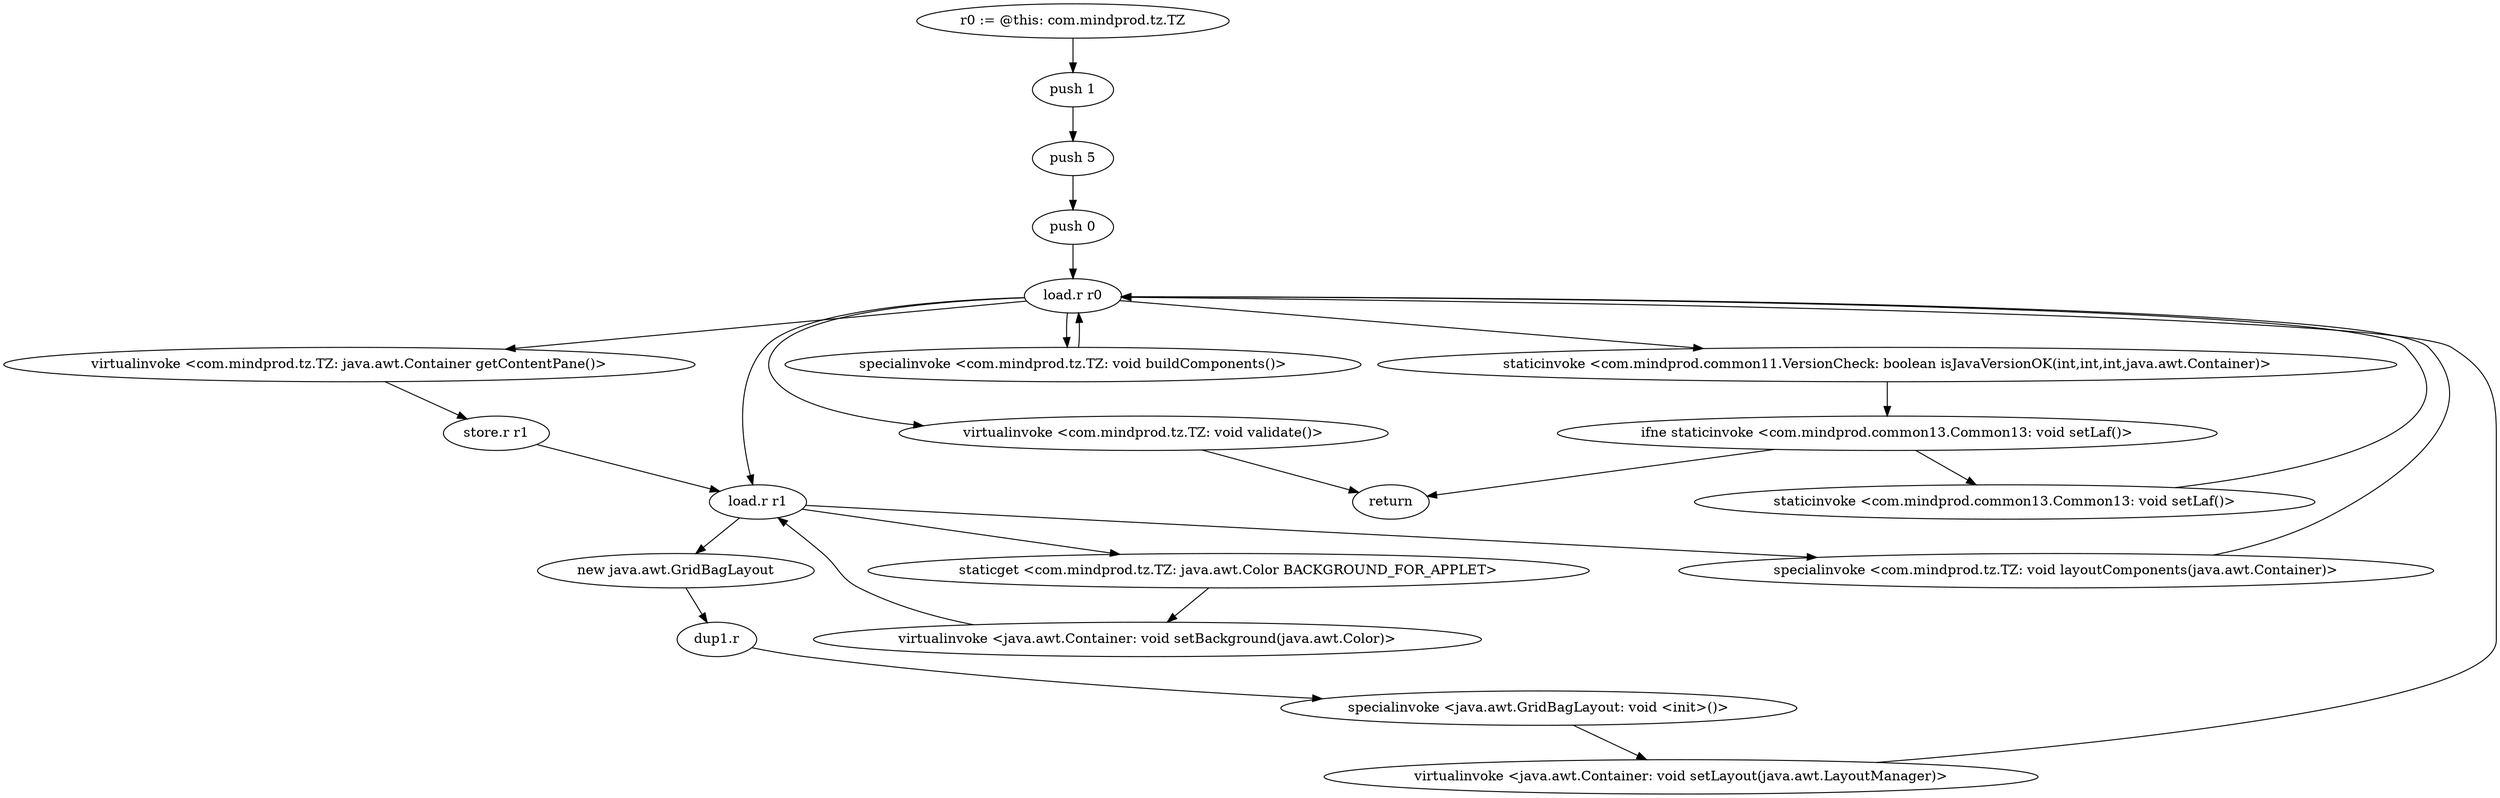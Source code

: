 digraph "" {
    "r0 := @this: com.mindprod.tz.TZ"
    "push 1"
    "r0 := @this: com.mindprod.tz.TZ"->"push 1";
    "push 5"
    "push 1"->"push 5";
    "push 0"
    "push 5"->"push 0";
    "load.r r0"
    "push 0"->"load.r r0";
    "staticinvoke <com.mindprod.common11.VersionCheck: boolean isJavaVersionOK(int,int,int,java.awt.Container)>"
    "load.r r0"->"staticinvoke <com.mindprod.common11.VersionCheck: boolean isJavaVersionOK(int,int,int,java.awt.Container)>";
    "ifne staticinvoke <com.mindprod.common13.Common13: void setLaf()>"
    "staticinvoke <com.mindprod.common11.VersionCheck: boolean isJavaVersionOK(int,int,int,java.awt.Container)>"->"ifne staticinvoke <com.mindprod.common13.Common13: void setLaf()>";
    "return"
    "ifne staticinvoke <com.mindprod.common13.Common13: void setLaf()>"->"return";
    "staticinvoke <com.mindprod.common13.Common13: void setLaf()>"
    "ifne staticinvoke <com.mindprod.common13.Common13: void setLaf()>"->"staticinvoke <com.mindprod.common13.Common13: void setLaf()>";
    "staticinvoke <com.mindprod.common13.Common13: void setLaf()>"->"load.r r0";
    "virtualinvoke <com.mindprod.tz.TZ: java.awt.Container getContentPane()>"
    "load.r r0"->"virtualinvoke <com.mindprod.tz.TZ: java.awt.Container getContentPane()>";
    "store.r r1"
    "virtualinvoke <com.mindprod.tz.TZ: java.awt.Container getContentPane()>"->"store.r r1";
    "load.r r1"
    "store.r r1"->"load.r r1";
    "staticget <com.mindprod.tz.TZ: java.awt.Color BACKGROUND_FOR_APPLET>"
    "load.r r1"->"staticget <com.mindprod.tz.TZ: java.awt.Color BACKGROUND_FOR_APPLET>";
    "virtualinvoke <java.awt.Container: void setBackground(java.awt.Color)>"
    "staticget <com.mindprod.tz.TZ: java.awt.Color BACKGROUND_FOR_APPLET>"->"virtualinvoke <java.awt.Container: void setBackground(java.awt.Color)>";
    "virtualinvoke <java.awt.Container: void setBackground(java.awt.Color)>"->"load.r r1";
    "new java.awt.GridBagLayout"
    "load.r r1"->"new java.awt.GridBagLayout";
    "dup1.r"
    "new java.awt.GridBagLayout"->"dup1.r";
    "specialinvoke <java.awt.GridBagLayout: void <init>()>"
    "dup1.r"->"specialinvoke <java.awt.GridBagLayout: void <init>()>";
    "virtualinvoke <java.awt.Container: void setLayout(java.awt.LayoutManager)>"
    "specialinvoke <java.awt.GridBagLayout: void <init>()>"->"virtualinvoke <java.awt.Container: void setLayout(java.awt.LayoutManager)>";
    "virtualinvoke <java.awt.Container: void setLayout(java.awt.LayoutManager)>"->"load.r r0";
    "specialinvoke <com.mindprod.tz.TZ: void buildComponents()>"
    "load.r r0"->"specialinvoke <com.mindprod.tz.TZ: void buildComponents()>";
    "specialinvoke <com.mindprod.tz.TZ: void buildComponents()>"->"load.r r0";
    "load.r r0"->"load.r r1";
    "specialinvoke <com.mindprod.tz.TZ: void layoutComponents(java.awt.Container)>"
    "load.r r1"->"specialinvoke <com.mindprod.tz.TZ: void layoutComponents(java.awt.Container)>";
    "specialinvoke <com.mindprod.tz.TZ: void layoutComponents(java.awt.Container)>"->"load.r r0";
    "virtualinvoke <com.mindprod.tz.TZ: void validate()>"
    "load.r r0"->"virtualinvoke <com.mindprod.tz.TZ: void validate()>";
    "virtualinvoke <com.mindprod.tz.TZ: void validate()>"->"return";
}
